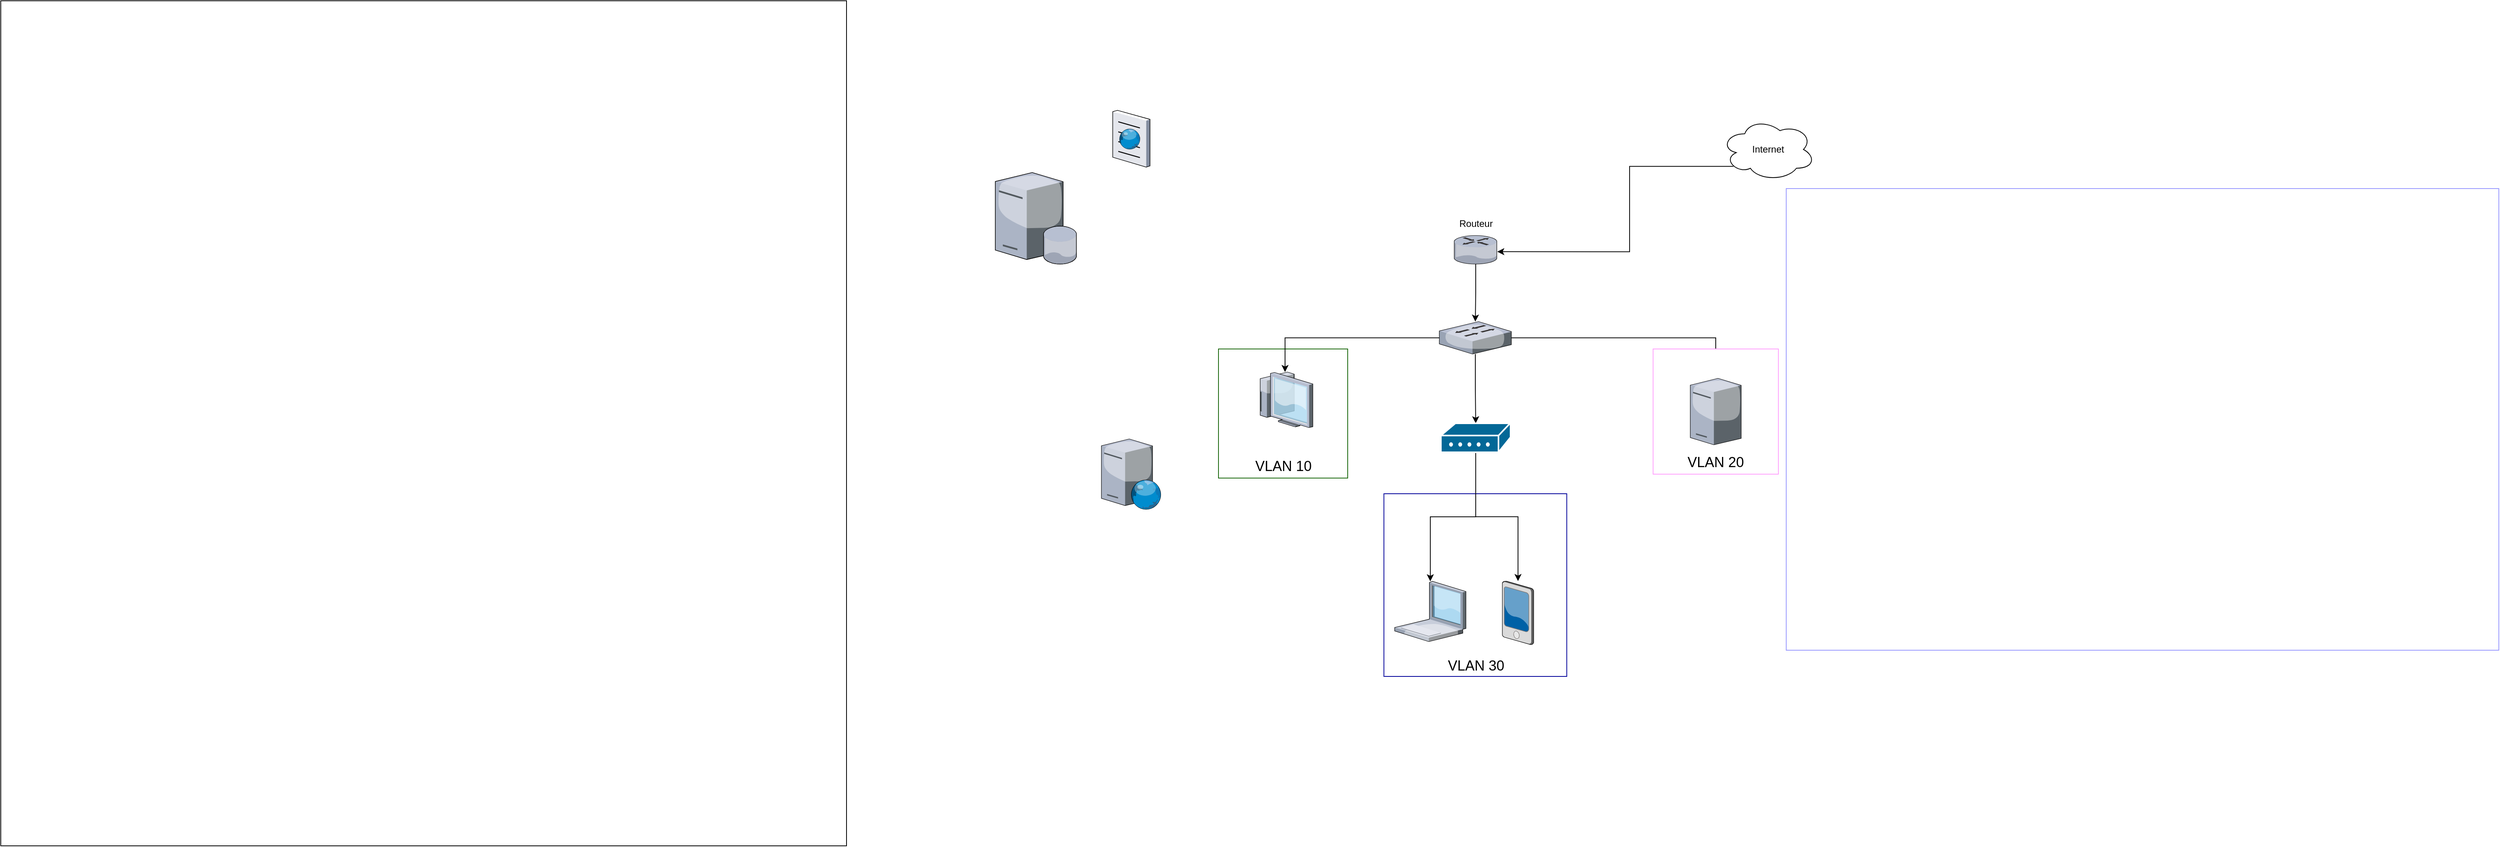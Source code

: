 <mxfile version="27.0.3">
  <diagram name="Page-1" id="jhf09ls7IOTQYogmO61J">
    <mxGraphModel dx="3231" dy="1880" grid="1" gridSize="10" guides="1" tooltips="1" connect="1" arrows="1" fold="1" page="1" pageScale="1" pageWidth="827" pageHeight="1169" math="0" shadow="0">
      <root>
        <mxCell id="0" />
        <mxCell id="1" parent="0" />
        <mxCell id="uptyACYF9q1GfJ_68p10-1" value="&lt;p&gt;&lt;br&gt;&lt;/p&gt;" style="whiteSpace=wrap;html=1;aspect=fixed;fontStyle=1" parent="1" vertex="1">
          <mxGeometry x="-1370" y="-250" width="1080" height="1080" as="geometry" />
        </mxCell>
        <mxCell id="uptyACYF9q1GfJ_68p10-8" value="" style="rounded=0;whiteSpace=wrap;html=1;shadow=0;strokeColor=#9999FF;" parent="1" vertex="1">
          <mxGeometry x="910" y="-10" width="910" height="590" as="geometry" />
        </mxCell>
        <mxCell id="uptyACYF9q1GfJ_68p10-11" value="" style="whiteSpace=wrap;html=1;aspect=fixed;strokeColor=#18660A;" parent="1" vertex="1">
          <mxGeometry x="185" y="195" width="165" height="165" as="geometry" />
        </mxCell>
        <mxCell id="uptyACYF9q1GfJ_68p10-2" value="" style="ellipse;shape=cloud;whiteSpace=wrap;html=1;" parent="1" vertex="1">
          <mxGeometry x="827" y="-100" width="120" height="80" as="geometry" />
        </mxCell>
        <mxCell id="uptyACYF9q1GfJ_68p10-4" value="Routeur" style="text;html=1;align=center;verticalAlign=middle;whiteSpace=wrap;rounded=0;" parent="1" vertex="1">
          <mxGeometry x="483.5" y="20" width="60" height="30" as="geometry" />
        </mxCell>
        <mxCell id="yxZzJRFGtM7eDR7PXihF-13" value="" style="edgeStyle=orthogonalEdgeStyle;rounded=0;orthogonalLoop=1;jettySize=auto;html=1;" edge="1" parent="1" source="uptyACYF9q1GfJ_68p10-5" target="uptyACYF9q1GfJ_68p10-6">
          <mxGeometry relative="1" as="geometry" />
        </mxCell>
        <mxCell id="uptyACYF9q1GfJ_68p10-5" value="" style="verticalLabelPosition=bottom;sketch=0;aspect=fixed;html=1;verticalAlign=top;strokeColor=none;align=center;outlineConnect=0;shape=mxgraph.citrix.router;" parent="1" vertex="1">
          <mxGeometry x="486" y="50" width="55" height="36.5" as="geometry" />
        </mxCell>
        <mxCell id="yxZzJRFGtM7eDR7PXihF-22" style="edgeStyle=orthogonalEdgeStyle;rounded=0;orthogonalLoop=1;jettySize=auto;html=1;" edge="1" parent="1" source="uptyACYF9q1GfJ_68p10-6" target="yxZzJRFGtM7eDR7PXihF-10">
          <mxGeometry relative="1" as="geometry" />
        </mxCell>
        <mxCell id="yxZzJRFGtM7eDR7PXihF-23" style="edgeStyle=orthogonalEdgeStyle;rounded=0;orthogonalLoop=1;jettySize=auto;html=1;" edge="1" parent="1" source="uptyACYF9q1GfJ_68p10-6" target="yxZzJRFGtM7eDR7PXihF-16">
          <mxGeometry relative="1" as="geometry" />
        </mxCell>
        <mxCell id="uptyACYF9q1GfJ_68p10-6" value="" style="verticalLabelPosition=bottom;sketch=0;aspect=fixed;html=1;verticalAlign=top;strokeColor=none;align=center;outlineConnect=0;shape=mxgraph.citrix.switch;" parent="1" vertex="1">
          <mxGeometry x="467" y="160" width="92" height="41.5" as="geometry" />
        </mxCell>
        <mxCell id="uptyACYF9q1GfJ_68p10-7" value="Internet" style="text;html=1;align=center;verticalAlign=middle;whiteSpace=wrap;rounded=0;" parent="1" vertex="1">
          <mxGeometry x="857" y="-75" width="60" height="30" as="geometry" />
        </mxCell>
        <mxCell id="uptyACYF9q1GfJ_68p10-12" value="" style="whiteSpace=wrap;html=1;aspect=fixed;strokeColor=#000099;" parent="1" vertex="1">
          <mxGeometry x="396.25" y="380" width="233.5" height="233.5" as="geometry" />
        </mxCell>
        <mxCell id="yxZzJRFGtM7eDR7PXihF-1" style="edgeStyle=orthogonalEdgeStyle;rounded=0;orthogonalLoop=1;jettySize=auto;html=1;exitX=0.13;exitY=0.77;exitDx=0;exitDy=0;exitPerimeter=0;entryX=0.999;entryY=0.566;entryDx=0;entryDy=0;entryPerimeter=0;" edge="1" parent="1" source="uptyACYF9q1GfJ_68p10-2" target="uptyACYF9q1GfJ_68p10-5">
          <mxGeometry relative="1" as="geometry">
            <Array as="points">
              <mxPoint x="710" y="-38" />
              <mxPoint x="710" y="71" />
            </Array>
          </mxGeometry>
        </mxCell>
        <mxCell id="yxZzJRFGtM7eDR7PXihF-3" value="" style="whiteSpace=wrap;html=1;aspect=fixed;strokeColor=#FFA1FD;" vertex="1" parent="1">
          <mxGeometry x="740" y="195" width="160" height="160" as="geometry" />
        </mxCell>
        <mxCell id="yxZzJRFGtM7eDR7PXihF-4" value="&lt;font style=&quot;font-size: 18px;&quot;&gt;VLAN 10&lt;/font&gt;" style="text;strokeColor=none;align=center;fillColor=none;html=1;verticalAlign=middle;whiteSpace=wrap;rounded=0;" vertex="1" parent="1">
          <mxGeometry x="177.5" y="330" width="180" height="30" as="geometry" />
        </mxCell>
        <mxCell id="yxZzJRFGtM7eDR7PXihF-5" value="&lt;font style=&quot;font-size: 18px;&quot;&gt;VLAN 20&lt;/font&gt;" style="text;strokeColor=none;align=center;fillColor=none;html=1;verticalAlign=middle;whiteSpace=wrap;rounded=0;" vertex="1" parent="1">
          <mxGeometry x="730" y="325" width="180" height="30" as="geometry" />
        </mxCell>
        <mxCell id="yxZzJRFGtM7eDR7PXihF-6" value="&lt;font style=&quot;font-size: 18px;&quot;&gt;VLAN 30&lt;/font&gt;" style="text;strokeColor=none;align=center;fillColor=none;html=1;verticalAlign=middle;whiteSpace=wrap;rounded=0;" vertex="1" parent="1">
          <mxGeometry x="423.5" y="585" width="180" height="30" as="geometry" />
        </mxCell>
        <mxCell id="yxZzJRFGtM7eDR7PXihF-8" value="" style="verticalLabelPosition=bottom;sketch=0;aspect=fixed;html=1;verticalAlign=top;strokeColor=none;align=center;outlineConnect=0;shape=mxgraph.citrix.database_server;" vertex="1" parent="1">
          <mxGeometry x="-100" y="-30.5" width="104" height="117" as="geometry" />
        </mxCell>
        <mxCell id="yxZzJRFGtM7eDR7PXihF-9" value="" style="verticalLabelPosition=bottom;sketch=0;aspect=fixed;html=1;verticalAlign=top;strokeColor=none;align=center;outlineConnect=0;shape=mxgraph.citrix.web_server;" vertex="1" parent="1">
          <mxGeometry x="35.5" y="310" width="76.5" height="90" as="geometry" />
        </mxCell>
        <mxCell id="yxZzJRFGtM7eDR7PXihF-10" value="" style="verticalLabelPosition=bottom;sketch=0;aspect=fixed;html=1;verticalAlign=top;strokeColor=none;align=center;outlineConnect=0;shape=mxgraph.citrix.tower_server;" vertex="1" parent="1">
          <mxGeometry x="787.5" y="232.5" width="65" height="85" as="geometry" />
        </mxCell>
        <mxCell id="yxZzJRFGtM7eDR7PXihF-12" value="" style="verticalLabelPosition=bottom;sketch=0;aspect=fixed;html=1;verticalAlign=top;strokeColor=none;align=center;outlineConnect=0;shape=mxgraph.citrix.browser;" vertex="1" parent="1">
          <mxGeometry x="50" y="-110" width="47.5" height="72.5" as="geometry" />
        </mxCell>
        <mxCell id="yxZzJRFGtM7eDR7PXihF-15" value="" style="verticalLabelPosition=bottom;sketch=0;aspect=fixed;html=1;verticalAlign=top;strokeColor=none;align=center;outlineConnect=0;shape=mxgraph.citrix.pda;" vertex="1" parent="1">
          <mxGeometry x="547.5" y="491.67" width="40" height="81.33" as="geometry" />
        </mxCell>
        <mxCell id="yxZzJRFGtM7eDR7PXihF-16" value="" style="verticalLabelPosition=bottom;sketch=0;aspect=fixed;html=1;verticalAlign=top;strokeColor=none;align=center;outlineConnect=0;shape=mxgraph.citrix.thin_client;" vertex="1" parent="1">
          <mxGeometry x="234.5" y="224.5" width="71" height="71" as="geometry" />
        </mxCell>
        <mxCell id="yxZzJRFGtM7eDR7PXihF-17" value="" style="verticalLabelPosition=bottom;sketch=0;aspect=fixed;html=1;verticalAlign=top;strokeColor=none;align=center;outlineConnect=0;shape=mxgraph.citrix.laptop_1;" vertex="1" parent="1">
          <mxGeometry x="410" y="492" width="91" height="77" as="geometry" />
        </mxCell>
        <mxCell id="yxZzJRFGtM7eDR7PXihF-19" style="edgeStyle=orthogonalEdgeStyle;rounded=0;orthogonalLoop=1;jettySize=auto;html=1;entryX=0.5;entryY=0;entryDx=0;entryDy=0;entryPerimeter=0;" edge="1" parent="1" source="uptyACYF9q1GfJ_68p10-6" target="yxZzJRFGtM7eDR7PXihF-18">
          <mxGeometry relative="1" as="geometry">
            <mxPoint x="513" y="260" as="sourcePoint" />
          </mxGeometry>
        </mxCell>
        <mxCell id="yxZzJRFGtM7eDR7PXihF-25" style="edgeStyle=orthogonalEdgeStyle;rounded=0;orthogonalLoop=1;jettySize=auto;html=1;" edge="1" parent="1" source="yxZzJRFGtM7eDR7PXihF-18" target="yxZzJRFGtM7eDR7PXihF-17">
          <mxGeometry relative="1" as="geometry" />
        </mxCell>
        <mxCell id="yxZzJRFGtM7eDR7PXihF-26" style="edgeStyle=orthogonalEdgeStyle;rounded=0;orthogonalLoop=1;jettySize=auto;html=1;" edge="1" parent="1" source="yxZzJRFGtM7eDR7PXihF-18" target="yxZzJRFGtM7eDR7PXihF-15">
          <mxGeometry relative="1" as="geometry" />
        </mxCell>
        <mxCell id="yxZzJRFGtM7eDR7PXihF-18" value="" style="shape=mxgraph.cisco.modems_and_phones.modem;html=1;pointerEvents=1;dashed=0;fillColor=#036897;strokeColor=#ffffff;strokeWidth=2;verticalLabelPosition=bottom;verticalAlign=top;align=center;outlineConnect=0;" vertex="1" parent="1">
          <mxGeometry x="469" y="290" width="89" height="37" as="geometry" />
        </mxCell>
      </root>
    </mxGraphModel>
  </diagram>
</mxfile>

